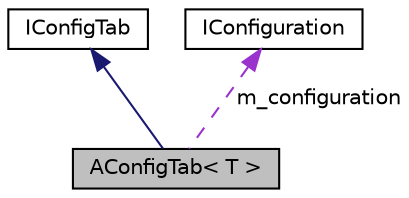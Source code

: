 digraph "AConfigTab&lt; T &gt;"
{
 // LATEX_PDF_SIZE
  edge [fontname="Helvetica",fontsize="10",labelfontname="Helvetica",labelfontsize="10"];
  node [fontname="Helvetica",fontsize="10",shape=record];
  Node1 [label="AConfigTab\< T \>",height=0.2,width=0.4,color="black", fillcolor="grey75", style="filled", fontcolor="black",tooltip=" "];
  Node2 -> Node1 [dir="back",color="midnightblue",fontsize="10",style="solid",fontname="Helvetica"];
  Node2 [label="IConfigTab",height=0.2,width=0.4,color="black", fillcolor="white", style="filled",URL="$struct_i_config_tab.html",tooltip=" "];
  Node3 -> Node1 [dir="back",color="darkorchid3",fontsize="10",style="dashed",label=" m_configuration" ,fontname="Helvetica"];
  Node3 [label="IConfiguration",height=0.2,width=0.4,color="black", fillcolor="white", style="filled",URL="$struct_i_configuration.html",tooltip=" "];
}
